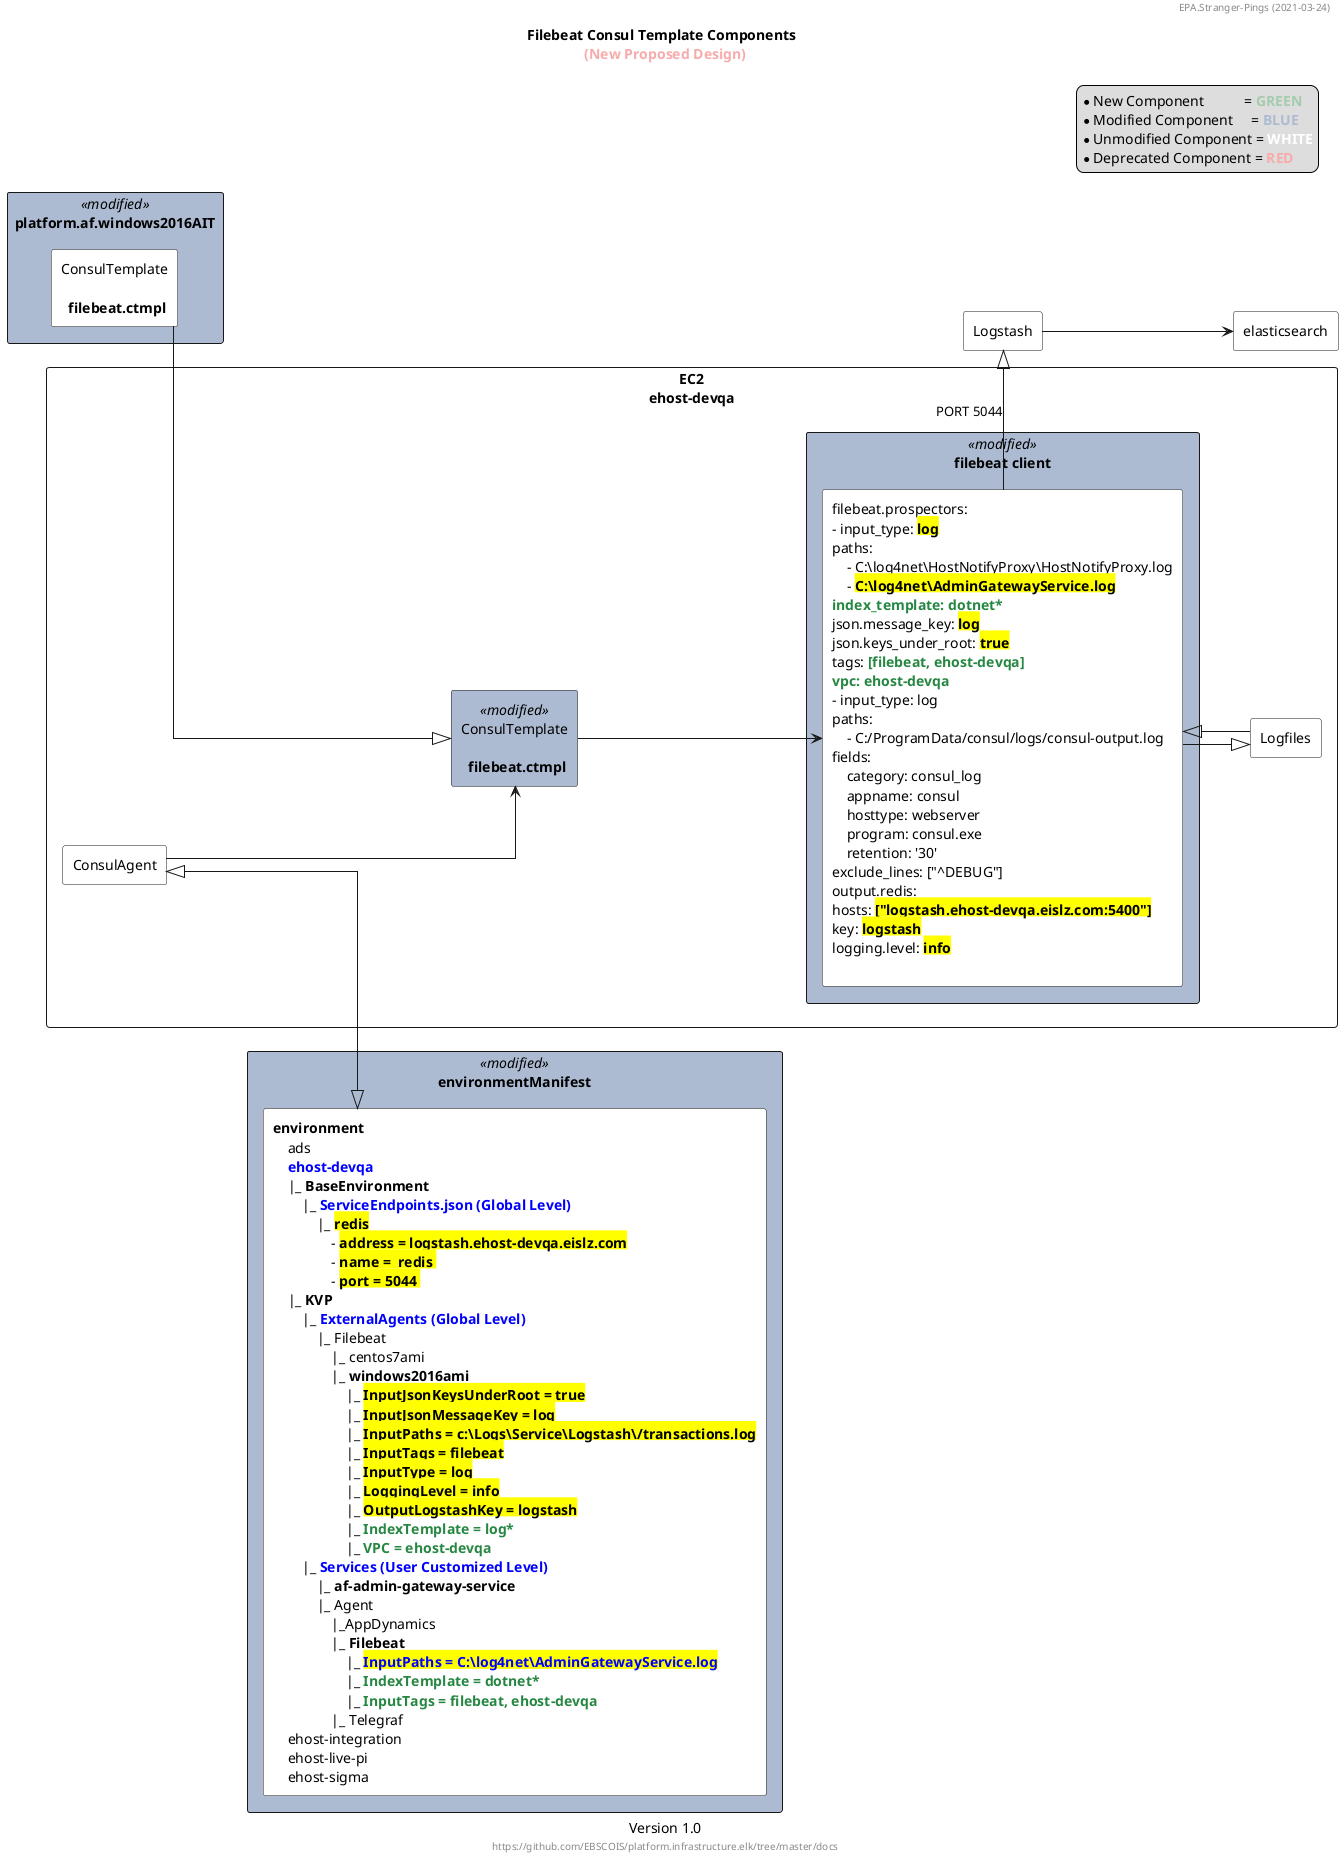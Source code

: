 @startuml

left to right direction

'DIAGRAM COLOR CODES
' New Component
!define GreenFillEis #A4CCAC
!define GreenStrokeEis #268742

' Modified Component
!define BlueFillEis #ADBBD2
!define BlueStrokeEis #002F56

' Unmodified Component
!define WhiteFillEis #FFFFFF
!define WhiteStrokeEis #666666

' Deprecated Component
!define RedFill #F7ABAB
!define RedStrokeEis #E83030

skinparam ranksep 50
skinparam linetype ortho

skinparam rectangle {
    BackgroundColor white
    BackgroundColor<<modified>> BlueFillEis
}


title Filebeat Consul Template Components  \n<color:#F7ABAB>**(New Proposed Design)**</color>

header: EPA.Stranger-Pings (2021-03-24)

footer: https://github.com/EBSCOIS/platform.infrastructure.elk/tree/master/docs

legend top right
    * New Component           = <color:#A4CCAC>**GREEN**</color>
    * Modified Component     = <color:#ADBBD2>**BLUE**</color>
    * Unmodified Component = <color:#FFFFFF>**WHITE**</color>
    * Deprecated Component = <color:#F7ABAB>**RED**</color>
end legend

caption Version 1.0

    rectangle "environmentManifest" as envmanrepo <<modified>> {
        rectangle envmanifest [
            <b>environment</b>
                ads
                <color:blue><b>ehost-devqa</b></color>
                |_ <b>BaseEnvironment</b>
                    |_ <color:blue><b>ServiceEndpoints.json (Global Level)</b></color>
                        |_ <back:yellow><b>redis</b></back>
                            - <back:yellow><b>address = logstash.ehost-devqa.eislz.com</b></back>
                            - <back:yellow><b>name =  redis </b></back>
                            - <back:yellow><b>port = 5044 </b></back>
                |_ <b>KVP</b>
                    |_ <color:blue><b>ExternalAgents (Global Level)</b></color>
                        |_ Filebeat
                            |_ centos7ami
                            |_ <b>windows2016ami</b>
                                |_ <back:yellow><b>InputJsonKeysUnderRoot = true</b></back>
                                |_ <back:yellow><b>InputJsonMessageKey = log</b></back>
                                |_ <back:yellow><b>InputPaths = c:\Logs\Service\Logstash\/transactions.log</b></back>
                                |_ <back:yellow><b>InputTags = filebeat</b></back>
                                |_ <back:yellow><b>InputType = log</b></back>
                                |_ <back:yellow><b>LoggingLevel = info</b></back>
                                |_ <back:yellow><b>OutputLogstashKey = logstash</b></back>
                                |_ <color:GreenStrokeEis><b>IndexTemplate<b> = log*</b></color>
                                |_ <color:GreenStrokeEis><b>VPC = ehost-devqa</b></color>
                    |_ <color:blue><b>Services (User Customized Level)</b></color>
                        |_ <b>af-admin-gateway-service</b>
                        |_ Agent
                            |_AppDynamics
                            |_ <b>Filebeat</b>
                                |_ <back:yellow><b><color:blue><b>InputPaths = C:\log4net\AdminGatewayService.log</color>
                                |_ <color:GreenStrokeEis><b>IndexTemplate = dotnet*</b></color>
                                |_ <color:GreenStrokeEis><b>InputTags = filebeat, ehost-devqa</b></color>
                            |_ Telegraf
                ehost-integration
                ehost-live-pi
                ehost-sigma
        ]
    }

    rectangle "EC2\nehost-devqa" as ec2 {
        rectangle "filebeat client" <<modified>> as filebeatcli {
            rectangle filebeatyml [
                filebeat.prospectors:
                - input_type: <back:yellow><b>log</b></back>
                paths:
                    - C:\log4net\HostNotifyProxy\HostNotifyProxy.log
                    - <back:yellow><b>C:\log4net\AdminGatewayService.log</b></back>
                <color:GreenStrokeEis><b>index_template: dotnet*</b></color>
                json.message_key: <back:yellow><b>log</b></back>
                json.keys_under_root: <back:yellow><b>true</b></back>
                tags: <color:GreenStrokeEis><b>[filebeat, ehost-devqa]</b></color>
                <color:GreenStrokeEis><b>vpc: ehost-devqa</b></color>
                - input_type: log
                paths:
                    - C:/ProgramData/consul/logs/consul-output.log
                fields:
                    category: consul_log
                    appname: consul
                    hosttype: webserver
                    program: consul.exe
                    retention: '30'
                exclude_lines: ["^DEBUG"]
                output.redis:
                hosts: <back:yellow><b>["logstash.ehost-devqa.eislz.com:5400"]</b></back>
                key: <back:yellow><b>logstash</b></back>
                logging.level: <back:yellow><b>info</b></back>

            ]
        }

        rectangle "Logfiles" as logfile
        ' add line sample from logfile w/new fields
        rectangle "ConsulAgent" as consulagent
        rectangle "ConsulTemplate\n\n  <b>filebeat.ctmpl</b>" as consultemplateEC2 <<modified>>
    }

    rectangle "platform.af.windows2016AIT" as win2016ait <<modified>> {
        rectangle "ConsulTemplate\n\n  <b>filebeat.ctmpl</b>" as consultemplateAIT
    }

    rectangle "Logstash" as logstash
    rectangle "elasticsearch" as elasticsearch

    consultemplateAIT  --|> consultemplateEC2
    consulagent <|--|> envmanifest
    consulagent --> consultemplateEC2
    consultemplateEC2 --> filebeatyml
    filebeatyml -down-|> logfile
    logfile -up-|> filebeatyml
    filebeatyml -right-|> logstash : PORT 5044
    logstash --> elasticsearch
@enduml
